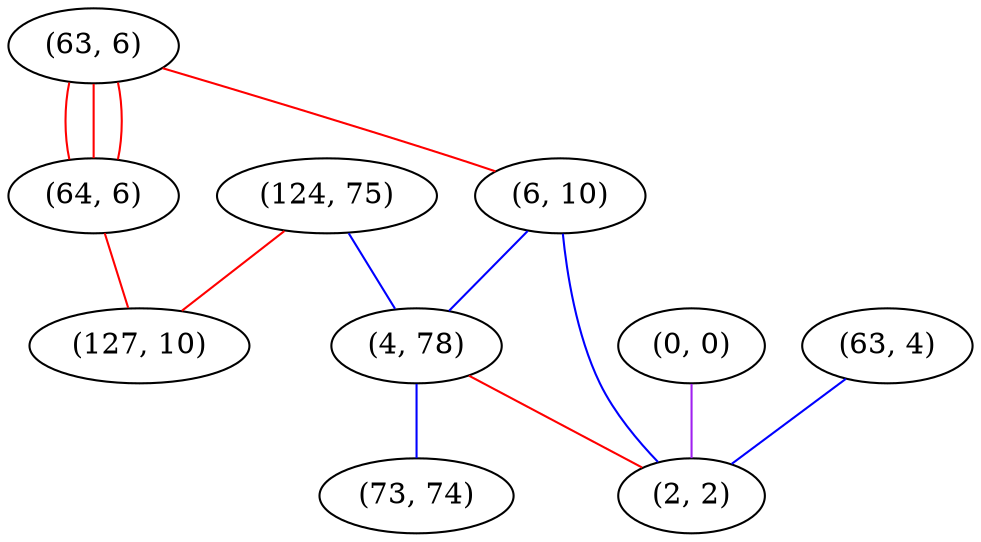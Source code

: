 graph "" {
"(63, 6)";
"(0, 0)";
"(124, 75)";
"(63, 4)";
"(6, 10)";
"(4, 78)";
"(73, 74)";
"(64, 6)";
"(2, 2)";
"(127, 10)";
"(63, 6)" -- "(64, 6)"  [color=red, key=0, weight=1];
"(63, 6)" -- "(64, 6)"  [color=red, key=1, weight=1];
"(63, 6)" -- "(64, 6)"  [color=red, key=2, weight=1];
"(63, 6)" -- "(6, 10)"  [color=red, key=0, weight=1];
"(0, 0)" -- "(2, 2)"  [color=purple, key=0, weight=4];
"(124, 75)" -- "(4, 78)"  [color=blue, key=0, weight=3];
"(124, 75)" -- "(127, 10)"  [color=red, key=0, weight=1];
"(63, 4)" -- "(2, 2)"  [color=blue, key=0, weight=3];
"(6, 10)" -- "(4, 78)"  [color=blue, key=0, weight=3];
"(6, 10)" -- "(2, 2)"  [color=blue, key=0, weight=3];
"(4, 78)" -- "(73, 74)"  [color=blue, key=0, weight=3];
"(4, 78)" -- "(2, 2)"  [color=red, key=0, weight=1];
"(64, 6)" -- "(127, 10)"  [color=red, key=0, weight=1];
}
